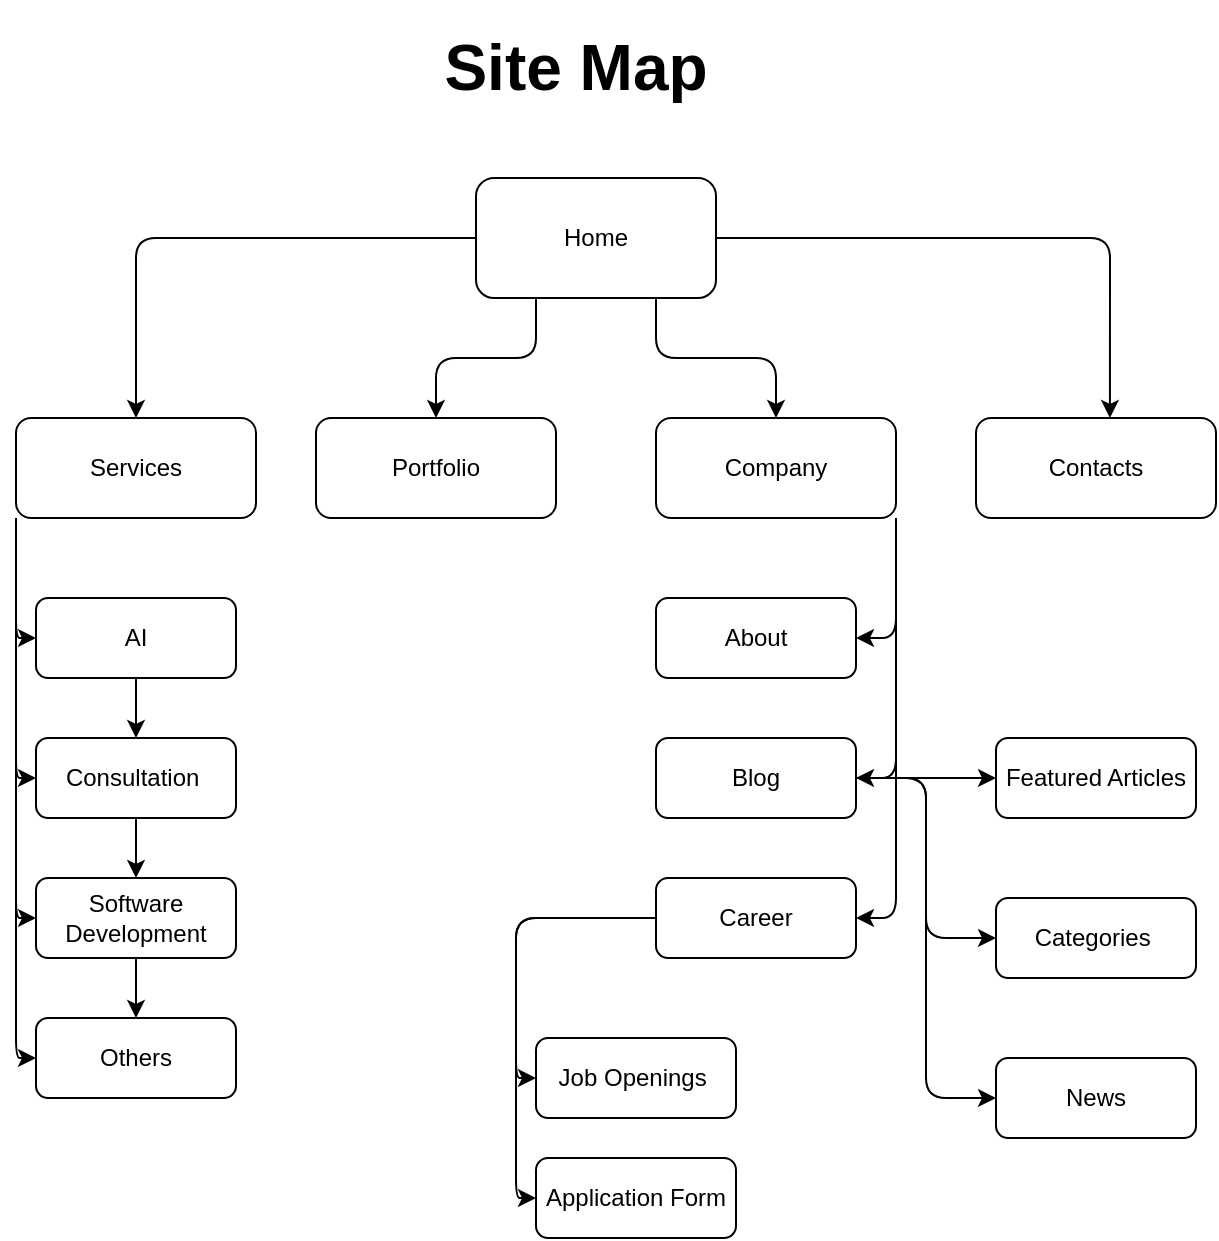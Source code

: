 <mxfile>
    <diagram id="_QkZxXcZvvBt97pxgPbk" name="Page-1">
        <mxGraphModel dx="645" dy="1757" grid="1" gridSize="10" guides="1" tooltips="1" connect="1" arrows="1" fold="1" page="1" pageScale="1" pageWidth="827" pageHeight="1169" math="0" shadow="0">
            <root>
                <mxCell id="0"/>
                <mxCell id="1" parent="0"/>
                <mxCell id="7" style="edgeStyle=orthogonalEdgeStyle;html=1;exitX=0;exitY=0.5;exitDx=0;exitDy=0;entryX=0.5;entryY=0;entryDx=0;entryDy=0;" edge="1" parent="1" source="2" target="3">
                    <mxGeometry relative="1" as="geometry"/>
                </mxCell>
                <mxCell id="8" style="edgeStyle=orthogonalEdgeStyle;html=1;exitX=0.25;exitY=1;exitDx=0;exitDy=0;entryX=0.5;entryY=0;entryDx=0;entryDy=0;" edge="1" parent="1" source="2" target="4">
                    <mxGeometry relative="1" as="geometry"/>
                </mxCell>
                <mxCell id="10" style="edgeStyle=orthogonalEdgeStyle;html=1;exitX=0.75;exitY=1;exitDx=0;exitDy=0;entryX=0.5;entryY=0;entryDx=0;entryDy=0;" edge="1" parent="1" source="2" target="5">
                    <mxGeometry relative="1" as="geometry"/>
                </mxCell>
                <mxCell id="2" value="Home" style="rounded=1;whiteSpace=wrap;html=1;" vertex="1" parent="1">
                    <mxGeometry x="310" y="60" width="120" height="60" as="geometry"/>
                </mxCell>
                <mxCell id="20" style="edgeStyle=orthogonalEdgeStyle;html=1;exitX=0;exitY=1;exitDx=0;exitDy=0;entryX=0;entryY=0.5;entryDx=0;entryDy=0;" edge="1" parent="1" source="3" target="12">
                    <mxGeometry relative="1" as="geometry"/>
                </mxCell>
                <mxCell id="21" style="edgeStyle=orthogonalEdgeStyle;html=1;exitX=0;exitY=1;exitDx=0;exitDy=0;entryX=0;entryY=0.5;entryDx=0;entryDy=0;" edge="1" parent="1" source="3" target="13">
                    <mxGeometry relative="1" as="geometry"/>
                </mxCell>
                <mxCell id="23" style="edgeStyle=orthogonalEdgeStyle;html=1;exitX=0;exitY=1;exitDx=0;exitDy=0;entryX=0;entryY=0.5;entryDx=0;entryDy=0;" edge="1" parent="1" source="3" target="14">
                    <mxGeometry relative="1" as="geometry"/>
                </mxCell>
                <mxCell id="24" style="edgeStyle=orthogonalEdgeStyle;html=1;exitX=0;exitY=1;exitDx=0;exitDy=0;entryX=0;entryY=0.5;entryDx=0;entryDy=0;" edge="1" parent="1" source="3" target="15">
                    <mxGeometry relative="1" as="geometry"/>
                </mxCell>
                <mxCell id="3" value="Services" style="rounded=1;whiteSpace=wrap;html=1;" vertex="1" parent="1">
                    <mxGeometry x="80" y="180" width="120" height="50" as="geometry"/>
                </mxCell>
                <mxCell id="4" value="Portfolio" style="rounded=1;whiteSpace=wrap;html=1;" vertex="1" parent="1">
                    <mxGeometry x="230" y="180" width="120" height="50" as="geometry"/>
                </mxCell>
                <mxCell id="32" style="edgeStyle=orthogonalEdgeStyle;html=1;exitX=1;exitY=1;exitDx=0;exitDy=0;entryX=1;entryY=0.5;entryDx=0;entryDy=0;" edge="1" parent="1" source="5" target="25">
                    <mxGeometry relative="1" as="geometry"/>
                </mxCell>
                <mxCell id="33" style="edgeStyle=orthogonalEdgeStyle;html=1;exitX=1;exitY=1;exitDx=0;exitDy=0;entryX=1;entryY=0.5;entryDx=0;entryDy=0;" edge="1" parent="1" source="5" target="26">
                    <mxGeometry relative="1" as="geometry"/>
                </mxCell>
                <mxCell id="34" style="edgeStyle=orthogonalEdgeStyle;html=1;exitX=1;exitY=1;exitDx=0;exitDy=0;entryX=1;entryY=0.5;entryDx=0;entryDy=0;" edge="1" parent="1" source="5" target="27">
                    <mxGeometry relative="1" as="geometry"/>
                </mxCell>
                <mxCell id="5" value="Company" style="rounded=1;whiteSpace=wrap;html=1;" vertex="1" parent="1">
                    <mxGeometry x="400" y="180" width="120" height="50" as="geometry"/>
                </mxCell>
                <mxCell id="6" value="Contacts" style="rounded=1;whiteSpace=wrap;html=1;" vertex="1" parent="1">
                    <mxGeometry x="560" y="180" width="120" height="50" as="geometry"/>
                </mxCell>
                <mxCell id="9" style="edgeStyle=orthogonalEdgeStyle;html=1;exitX=1;exitY=0.5;exitDx=0;exitDy=0;entryX=0.558;entryY=0;entryDx=0;entryDy=0;entryPerimeter=0;" edge="1" parent="1" source="2" target="6">
                    <mxGeometry relative="1" as="geometry"/>
                </mxCell>
                <mxCell id="11" value="&lt;h2&gt;&lt;font style=&quot;font-size: 32px;&quot;&gt;Site Map&lt;/font&gt;&lt;/h2&gt;" style="text;html=1;align=center;verticalAlign=middle;whiteSpace=wrap;rounded=0;" vertex="1" parent="1">
                    <mxGeometry x="280" y="-10" width="160" height="30" as="geometry"/>
                </mxCell>
                <mxCell id="17" style="edgeStyle=orthogonalEdgeStyle;html=1;exitX=0.5;exitY=1;exitDx=0;exitDy=0;entryX=0.5;entryY=0;entryDx=0;entryDy=0;" edge="1" parent="1" source="12" target="13">
                    <mxGeometry relative="1" as="geometry"/>
                </mxCell>
                <mxCell id="12" value="AI" style="rounded=1;whiteSpace=wrap;html=1;" vertex="1" parent="1">
                    <mxGeometry x="90" y="270" width="100" height="40" as="geometry"/>
                </mxCell>
                <mxCell id="18" style="edgeStyle=orthogonalEdgeStyle;html=1;exitX=0.5;exitY=1;exitDx=0;exitDy=0;entryX=0.5;entryY=0;entryDx=0;entryDy=0;" edge="1" parent="1" source="13" target="14">
                    <mxGeometry relative="1" as="geometry"/>
                </mxCell>
                <mxCell id="13" value="Consultation&amp;nbsp;" style="rounded=1;whiteSpace=wrap;html=1;" vertex="1" parent="1">
                    <mxGeometry x="90" y="340" width="100" height="40" as="geometry"/>
                </mxCell>
                <mxCell id="19" style="edgeStyle=orthogonalEdgeStyle;html=1;exitX=0.5;exitY=1;exitDx=0;exitDy=0;entryX=0.5;entryY=0;entryDx=0;entryDy=0;" edge="1" parent="1" source="14" target="15">
                    <mxGeometry relative="1" as="geometry"/>
                </mxCell>
                <mxCell id="14" value="Software Development" style="rounded=1;whiteSpace=wrap;html=1;" vertex="1" parent="1">
                    <mxGeometry x="90" y="410" width="100" height="40" as="geometry"/>
                </mxCell>
                <mxCell id="15" value="Others" style="rounded=1;whiteSpace=wrap;html=1;" vertex="1" parent="1">
                    <mxGeometry x="90" y="480" width="100" height="40" as="geometry"/>
                </mxCell>
                <mxCell id="25" value="About" style="rounded=1;whiteSpace=wrap;html=1;" vertex="1" parent="1">
                    <mxGeometry x="400" y="270" width="100" height="40" as="geometry"/>
                </mxCell>
                <mxCell id="35" style="edgeStyle=orthogonalEdgeStyle;html=1;exitX=1;exitY=0.5;exitDx=0;exitDy=0;entryX=0;entryY=0.5;entryDx=0;entryDy=0;" edge="1" parent="1" source="26" target="28">
                    <mxGeometry relative="1" as="geometry"/>
                </mxCell>
                <mxCell id="36" style="edgeStyle=orthogonalEdgeStyle;html=1;exitX=1;exitY=0.5;exitDx=0;exitDy=0;entryX=0;entryY=0.5;entryDx=0;entryDy=0;" edge="1" parent="1" source="26" target="29">
                    <mxGeometry relative="1" as="geometry"/>
                </mxCell>
                <mxCell id="37" style="edgeStyle=orthogonalEdgeStyle;html=1;exitX=1;exitY=0.5;exitDx=0;exitDy=0;entryX=0;entryY=0.5;entryDx=0;entryDy=0;" edge="1" parent="1" source="26" target="30">
                    <mxGeometry relative="1" as="geometry"/>
                </mxCell>
                <mxCell id="26" value="Blog" style="rounded=1;whiteSpace=wrap;html=1;" vertex="1" parent="1">
                    <mxGeometry x="400" y="340" width="100" height="40" as="geometry"/>
                </mxCell>
                <mxCell id="40" style="edgeStyle=orthogonalEdgeStyle;html=1;exitX=0;exitY=0.5;exitDx=0;exitDy=0;entryX=0;entryY=0.5;entryDx=0;entryDy=0;" edge="1" parent="1" source="27" target="38">
                    <mxGeometry relative="1" as="geometry"/>
                </mxCell>
                <mxCell id="41" style="edgeStyle=orthogonalEdgeStyle;html=1;exitX=0;exitY=0.5;exitDx=0;exitDy=0;entryX=0;entryY=0.5;entryDx=0;entryDy=0;" edge="1" parent="1" source="27" target="39">
                    <mxGeometry relative="1" as="geometry"/>
                </mxCell>
                <mxCell id="27" value="Career" style="rounded=1;whiteSpace=wrap;html=1;" vertex="1" parent="1">
                    <mxGeometry x="400" y="410" width="100" height="40" as="geometry"/>
                </mxCell>
                <mxCell id="28" value="Featured Articles" style="rounded=1;whiteSpace=wrap;html=1;" vertex="1" parent="1">
                    <mxGeometry x="570" y="340" width="100" height="40" as="geometry"/>
                </mxCell>
                <mxCell id="29" value="Categories&amp;nbsp;" style="rounded=1;whiteSpace=wrap;html=1;" vertex="1" parent="1">
                    <mxGeometry x="570" y="420" width="100" height="40" as="geometry"/>
                </mxCell>
                <mxCell id="30" value="News" style="rounded=1;whiteSpace=wrap;html=1;" vertex="1" parent="1">
                    <mxGeometry x="570" y="500" width="100" height="40" as="geometry"/>
                </mxCell>
                <mxCell id="38" value="Job Openings&amp;nbsp;" style="rounded=1;whiteSpace=wrap;html=1;" vertex="1" parent="1">
                    <mxGeometry x="340" y="490" width="100" height="40" as="geometry"/>
                </mxCell>
                <mxCell id="39" value="Application Form" style="rounded=1;whiteSpace=wrap;html=1;" vertex="1" parent="1">
                    <mxGeometry x="340" y="550" width="100" height="40" as="geometry"/>
                </mxCell>
            </root>
        </mxGraphModel>
    </diagram>
</mxfile>